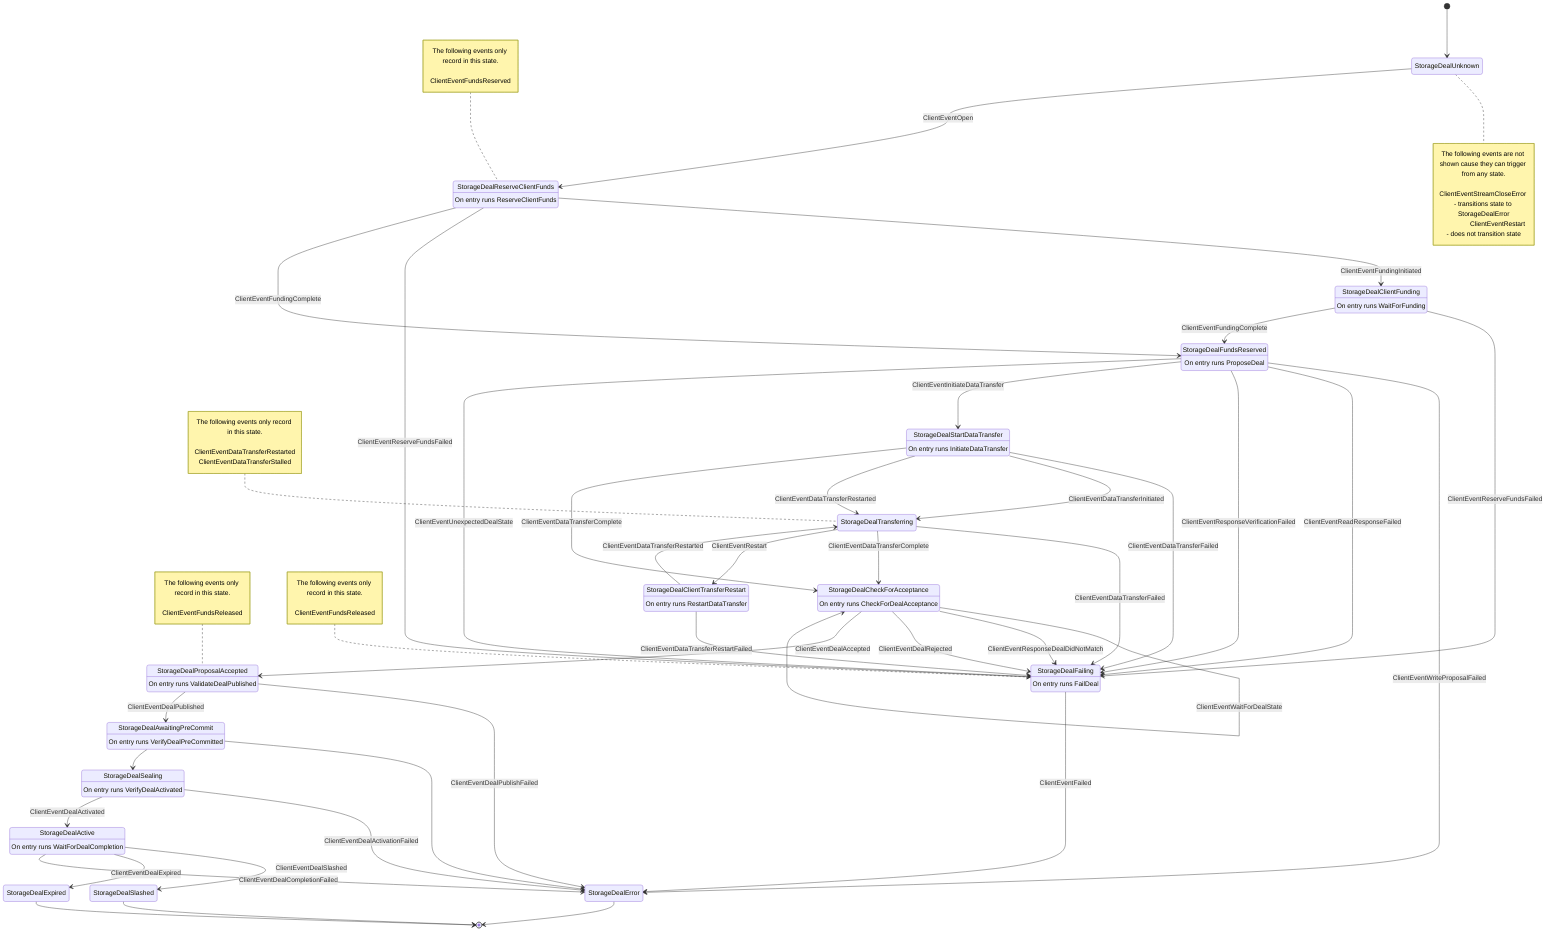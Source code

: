 stateDiagram-v2
	state "StorageDealUnknown" as 0
	state "StorageDealProposalAccepted" as 3
	state "StorageDealAwaitingPreCommit" as 5
	state "StorageDealSealing" as 6
	state "StorageDealActive" as 8
	state "StorageDealExpired" as 9
	state "StorageDealSlashed" as 10
	state "StorageDealFailing" as 12
	state "StorageDealFundsReserved" as 13
	state "StorageDealCheckForAcceptance" as 14
	state "StorageDealStartDataTransfer" as 17
	state "StorageDealTransferring" as 18
	state "StorageDealReserveClientFunds" as 22
	state "StorageDealClientFunding" as 24
	state "StorageDealError" as 27
	state "StorageDealClientTransferRestart" as 29
	3 : On entry runs ValidateDealPublished
	5 : On entry runs VerifyDealPreCommitted
	6 : On entry runs VerifyDealActivated
	8 : On entry runs WaitForDealCompletion
	12 : On entry runs FailDeal
	13 : On entry runs ProposeDeal
	14 : On entry runs CheckForDealAcceptance
	17 : On entry runs InitiateDataTransfer
	22 : On entry runs ReserveClientFunds
	24 : On entry runs WaitForFunding
	29 : On entry runs RestartDataTransfer
	[*] --> 0
	note right of 0
		The following events are not shown cause they can trigger from any state.

		ClientEventStreamCloseError - transitions state to StorageDealError
		ClientEventRestart - does not transition state
	end note
	0 --> 22 : ClientEventOpen
	22 --> 24 : ClientEventFundingInitiated
	22 --> 12 : ClientEventReserveFundsFailed
	24 --> 12 : ClientEventReserveFundsFailed
	22 --> 13 : ClientEventFundingComplete
	24 --> 13 : ClientEventFundingComplete
	13 --> 27 : ClientEventWriteProposalFailed
	13 --> 12 : ClientEventReadResponseFailed
	13 --> 12 : ClientEventResponseVerificationFailed
	13 --> 17 : ClientEventInitiateDataTransfer
	13 --> 12 : ClientEventUnexpectedDealState
	17 --> 12 : ClientEventDataTransferFailed
	18 --> 12 : ClientEventDataTransferFailed
	29 --> 12 : ClientEventDataTransferRestartFailed
	17 --> 18 : ClientEventDataTransferInitiated
	17 --> 18 : ClientEventDataTransferRestarted
	29 --> 18 : ClientEventDataTransferRestarted
	17 --> 14 : ClientEventDataTransferComplete
	18 --> 14 : ClientEventDataTransferComplete
	14 --> 14 : ClientEventWaitForDealState
	14 --> 12 : ClientEventResponseDealDidNotMatch
	14 --> 12 : ClientEventDealRejected
	14 --> 3 : ClientEventDealAccepted
	3 --> 27 : ClientEventDealPublishFailed
	3 --> 5 : ClientEventDealPublished
	5 --> 27 : <invalid Value>
	5 --> 6 : <invalid Value>
	6 --> 27 : ClientEventDealActivationFailed
	6 --> 8 : ClientEventDealActivated
	8 --> 10 : ClientEventDealSlashed
	8 --> 9 : ClientEventDealExpired
	8 --> 27 : ClientEventDealCompletionFailed
	12 --> 27 : ClientEventFailed
	18 --> 29 : ClientEventRestart

	note left of 3 : The following events only record in this state.<br><br>ClientEventFundsReleased


	note left of 12 : The following events only record in this state.<br><br>ClientEventFundsReleased


	note left of 18 : The following events only record in this state.<br><br>ClientEventDataTransferRestarted<br>ClientEventDataTransferStalled


	note left of 22 : The following events only record in this state.<br><br>ClientEventFundsReserved

	10 --> [*]
	9 --> [*]
	27 --> [*]